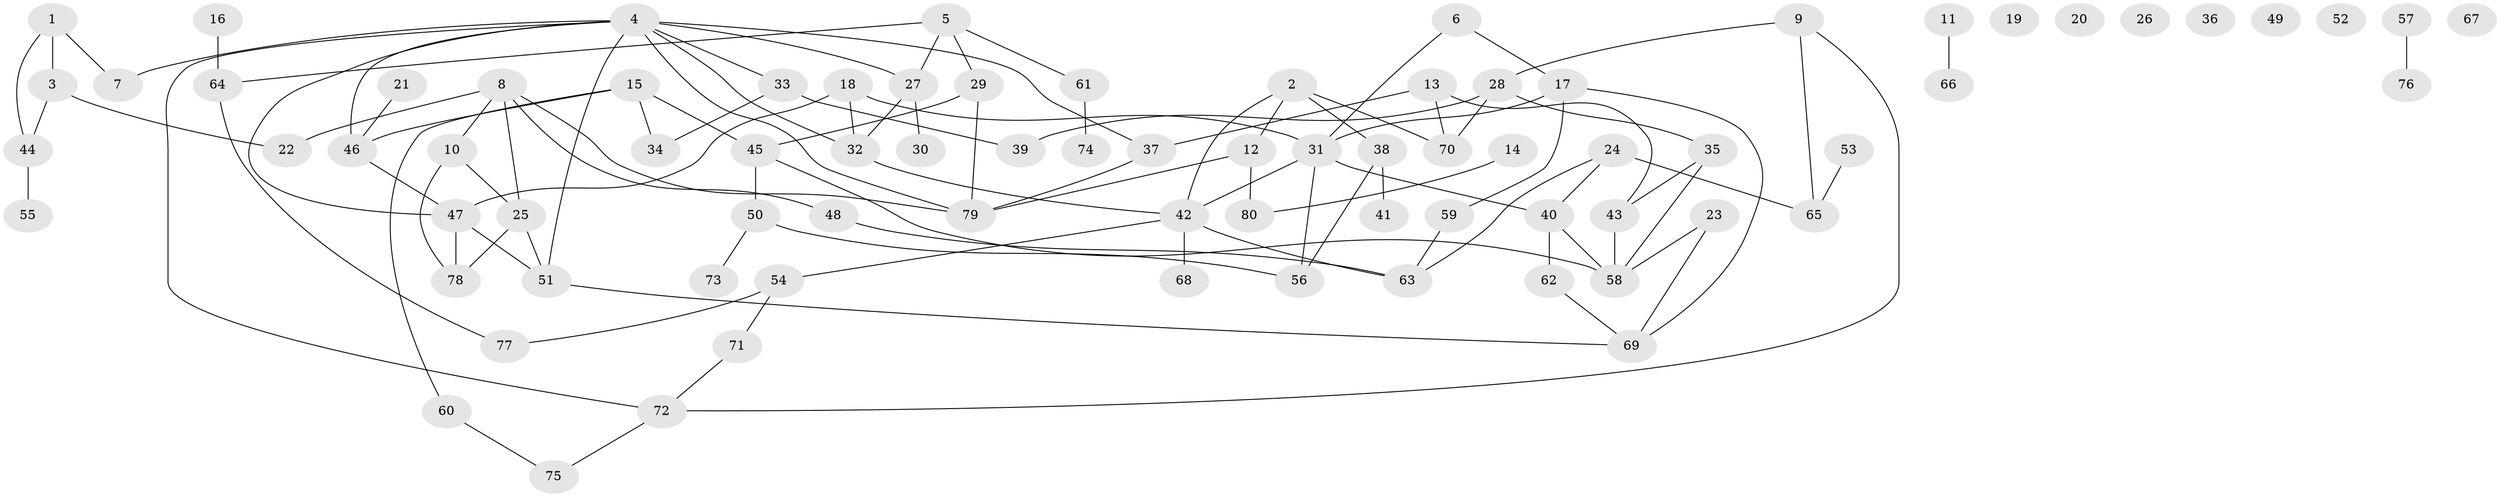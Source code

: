 // Generated by graph-tools (version 1.1) at 2025/40/03/09/25 04:40:16]
// undirected, 80 vertices, 106 edges
graph export_dot {
graph [start="1"]
  node [color=gray90,style=filled];
  1;
  2;
  3;
  4;
  5;
  6;
  7;
  8;
  9;
  10;
  11;
  12;
  13;
  14;
  15;
  16;
  17;
  18;
  19;
  20;
  21;
  22;
  23;
  24;
  25;
  26;
  27;
  28;
  29;
  30;
  31;
  32;
  33;
  34;
  35;
  36;
  37;
  38;
  39;
  40;
  41;
  42;
  43;
  44;
  45;
  46;
  47;
  48;
  49;
  50;
  51;
  52;
  53;
  54;
  55;
  56;
  57;
  58;
  59;
  60;
  61;
  62;
  63;
  64;
  65;
  66;
  67;
  68;
  69;
  70;
  71;
  72;
  73;
  74;
  75;
  76;
  77;
  78;
  79;
  80;
  1 -- 3;
  1 -- 7;
  1 -- 44;
  2 -- 12;
  2 -- 38;
  2 -- 42;
  2 -- 70;
  3 -- 22;
  3 -- 44;
  4 -- 7;
  4 -- 27;
  4 -- 32;
  4 -- 33;
  4 -- 37;
  4 -- 46;
  4 -- 47;
  4 -- 51;
  4 -- 72;
  4 -- 79;
  5 -- 27;
  5 -- 29;
  5 -- 61;
  5 -- 64;
  6 -- 17;
  6 -- 31;
  8 -- 10;
  8 -- 22;
  8 -- 25;
  8 -- 48;
  8 -- 79;
  9 -- 28;
  9 -- 65;
  9 -- 72;
  10 -- 25;
  10 -- 78;
  11 -- 66;
  12 -- 79;
  12 -- 80;
  13 -- 37;
  13 -- 43;
  13 -- 70;
  14 -- 80;
  15 -- 34;
  15 -- 45;
  15 -- 46;
  15 -- 60;
  16 -- 64;
  17 -- 31;
  17 -- 59;
  17 -- 69;
  18 -- 31;
  18 -- 32;
  18 -- 47;
  21 -- 46;
  23 -- 58;
  23 -- 69;
  24 -- 40;
  24 -- 63;
  24 -- 65;
  25 -- 51;
  25 -- 78;
  27 -- 30;
  27 -- 32;
  28 -- 35;
  28 -- 39;
  28 -- 70;
  29 -- 45;
  29 -- 79;
  31 -- 40;
  31 -- 42;
  31 -- 56;
  32 -- 42;
  33 -- 34;
  33 -- 39;
  35 -- 43;
  35 -- 58;
  37 -- 79;
  38 -- 41;
  38 -- 56;
  40 -- 58;
  40 -- 62;
  42 -- 54;
  42 -- 63;
  42 -- 68;
  43 -- 58;
  44 -- 55;
  45 -- 50;
  45 -- 58;
  46 -- 47;
  47 -- 51;
  47 -- 78;
  48 -- 63;
  50 -- 56;
  50 -- 73;
  51 -- 69;
  53 -- 65;
  54 -- 71;
  54 -- 77;
  57 -- 76;
  59 -- 63;
  60 -- 75;
  61 -- 74;
  62 -- 69;
  64 -- 77;
  71 -- 72;
  72 -- 75;
}
